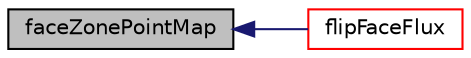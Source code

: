 digraph "faceZonePointMap"
{
  bgcolor="transparent";
  edge [fontname="Helvetica",fontsize="10",labelfontname="Helvetica",labelfontsize="10"];
  node [fontname="Helvetica",fontsize="10",shape=record];
  rankdir="LR";
  Node1 [label="faceZonePointMap",height=0.2,width=0.4,color="black", fillcolor="grey75", style="filled", fontcolor="black"];
  Node1 -> Node2 [dir="back",color="midnightblue",fontsize="10",style="solid",fontname="Helvetica"];
  Node2 [label="flipFaceFlux",height=0.2,width=0.4,color="red",URL="$a01432.html#aadef79022fb4f930763668cbf17c9564",tooltip="Map of flipped face flux faces. "];
}
